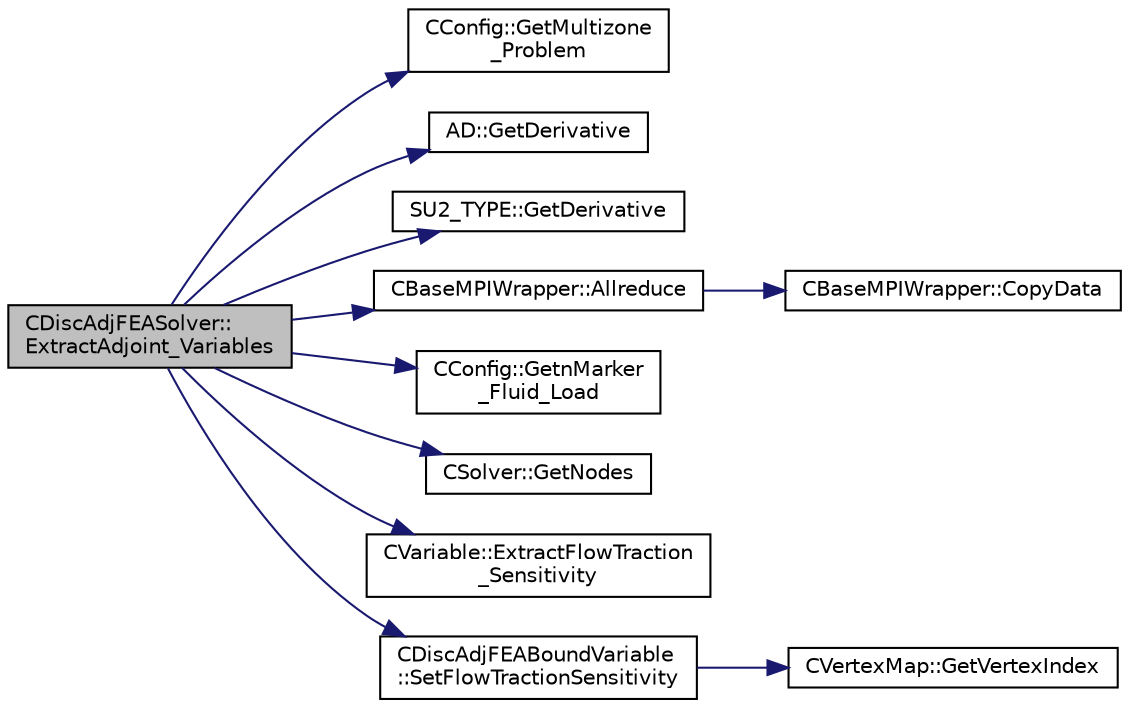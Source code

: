 digraph "CDiscAdjFEASolver::ExtractAdjoint_Variables"
{
  edge [fontname="Helvetica",fontsize="10",labelfontname="Helvetica",labelfontsize="10"];
  node [fontname="Helvetica",fontsize="10",shape=record];
  rankdir="LR";
  Node124 [label="CDiscAdjFEASolver::\lExtractAdjoint_Variables",height=0.2,width=0.4,color="black", fillcolor="grey75", style="filled", fontcolor="black"];
  Node124 -> Node125 [color="midnightblue",fontsize="10",style="solid",fontname="Helvetica"];
  Node125 [label="CConfig::GetMultizone\l_Problem",height=0.2,width=0.4,color="black", fillcolor="white", style="filled",URL="$class_c_config.html#ad9233b666b21e43c18592925be61cc9b",tooltip="Get whether the simulation we are running is a multizone simulation. "];
  Node124 -> Node126 [color="midnightblue",fontsize="10",style="solid",fontname="Helvetica"];
  Node126 [label="AD::GetDerivative",height=0.2,width=0.4,color="black", fillcolor="white", style="filled",URL="$namespace_a_d.html#a305f38ce692ce2f4269c05a022fe2ff5",tooltip="Extracts the adjoint value at index. "];
  Node124 -> Node127 [color="midnightblue",fontsize="10",style="solid",fontname="Helvetica"];
  Node127 [label="SU2_TYPE::GetDerivative",height=0.2,width=0.4,color="black", fillcolor="white", style="filled",URL="$namespace_s_u2___t_y_p_e.html#aaf4331164217013b2f05dda28329fcb1",tooltip="Get the derivative value of the datatype (needs to be implemented for each new type). "];
  Node124 -> Node128 [color="midnightblue",fontsize="10",style="solid",fontname="Helvetica"];
  Node128 [label="CBaseMPIWrapper::Allreduce",height=0.2,width=0.4,color="black", fillcolor="white", style="filled",URL="$class_c_base_m_p_i_wrapper.html#a637b6fd917a8ca91ce748ba88e0d66b6"];
  Node128 -> Node129 [color="midnightblue",fontsize="10",style="solid",fontname="Helvetica"];
  Node129 [label="CBaseMPIWrapper::CopyData",height=0.2,width=0.4,color="black", fillcolor="white", style="filled",URL="$class_c_base_m_p_i_wrapper.html#a4725cc1dd65b161b483e812a538a5e36"];
  Node124 -> Node130 [color="midnightblue",fontsize="10",style="solid",fontname="Helvetica"];
  Node130 [label="CConfig::GetnMarker\l_Fluid_Load",height=0.2,width=0.4,color="black", fillcolor="white", style="filled",URL="$class_c_config.html#a3cc19e152ee9623de76d631d819b2999",tooltip="Get the total number of markers in which the flow load is computed/employed. "];
  Node124 -> Node131 [color="midnightblue",fontsize="10",style="solid",fontname="Helvetica"];
  Node131 [label="CSolver::GetNodes",height=0.2,width=0.4,color="black", fillcolor="white", style="filled",URL="$class_c_solver.html#af3198e52a2ea377bb765647b5e697197",tooltip="Allow outside access to the nodes of the solver, containing conservatives, primitives, etc. "];
  Node124 -> Node132 [color="midnightblue",fontsize="10",style="solid",fontname="Helvetica"];
  Node132 [label="CVariable::ExtractFlowTraction\l_Sensitivity",height=0.2,width=0.4,color="black", fillcolor="white", style="filled",URL="$class_c_variable.html#a14d3efe3121700ec1a681ab23a171a80",tooltip="A virtual member. "];
  Node124 -> Node133 [color="midnightblue",fontsize="10",style="solid",fontname="Helvetica"];
  Node133 [label="CDiscAdjFEABoundVariable\l::SetFlowTractionSensitivity",height=0.2,width=0.4,color="black", fillcolor="white", style="filled",URL="$class_c_disc_adj_f_e_a_bound_variable.html#a9358dd32f3e5984341f96146dba1f8bd",tooltip="Set the FSI force sensitivity at the node. "];
  Node133 -> Node134 [color="midnightblue",fontsize="10",style="solid",fontname="Helvetica"];
  Node134 [label="CVertexMap::GetVertexIndex",height=0.2,width=0.4,color="black", fillcolor="white", style="filled",URL="$class_c_vertex_map.html#ae62665f7065cb9e31c2aec1ec90c0afc",tooltip="Convert a point index to vertex index. "];
}
